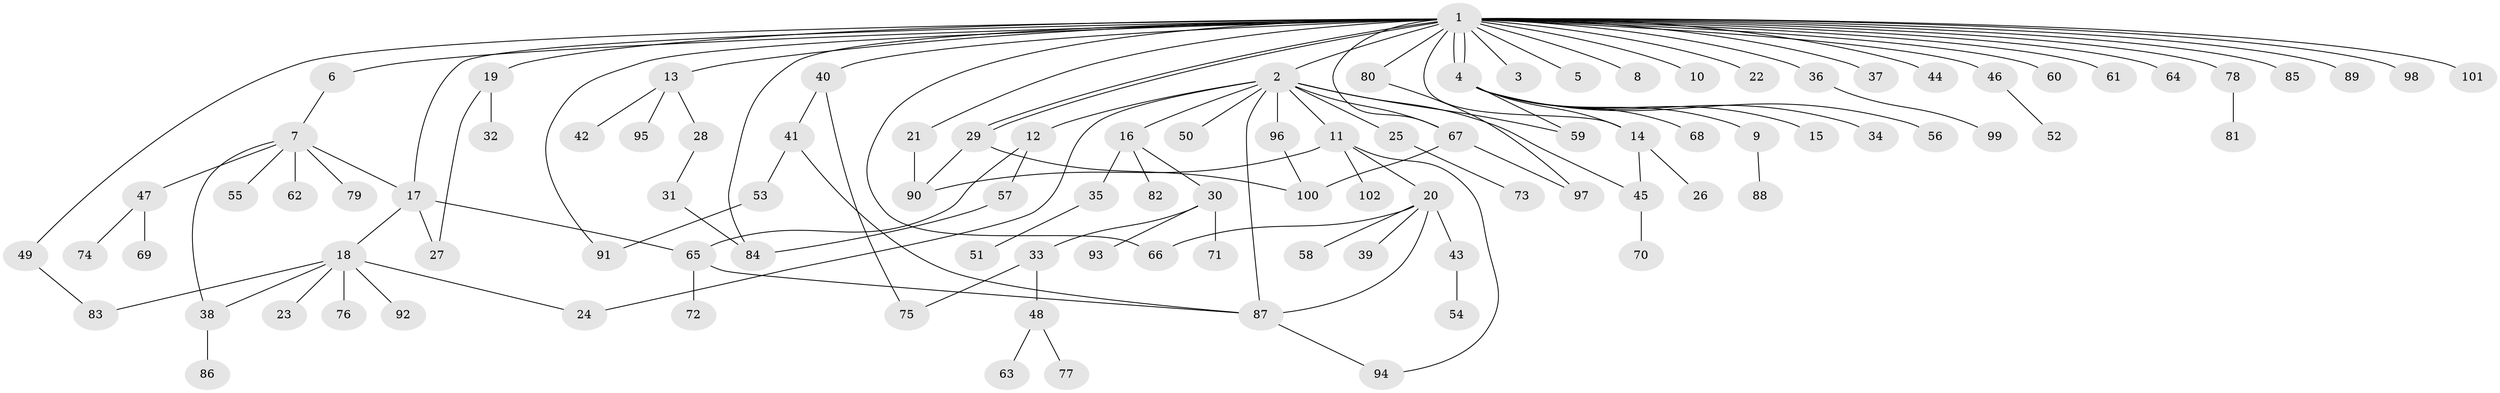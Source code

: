 // Generated by graph-tools (version 1.1) at 2025/11/02/27/25 16:11:11]
// undirected, 102 vertices, 127 edges
graph export_dot {
graph [start="1"]
  node [color=gray90,style=filled];
  1;
  2;
  3;
  4;
  5;
  6;
  7;
  8;
  9;
  10;
  11;
  12;
  13;
  14;
  15;
  16;
  17;
  18;
  19;
  20;
  21;
  22;
  23;
  24;
  25;
  26;
  27;
  28;
  29;
  30;
  31;
  32;
  33;
  34;
  35;
  36;
  37;
  38;
  39;
  40;
  41;
  42;
  43;
  44;
  45;
  46;
  47;
  48;
  49;
  50;
  51;
  52;
  53;
  54;
  55;
  56;
  57;
  58;
  59;
  60;
  61;
  62;
  63;
  64;
  65;
  66;
  67;
  68;
  69;
  70;
  71;
  72;
  73;
  74;
  75;
  76;
  77;
  78;
  79;
  80;
  81;
  82;
  83;
  84;
  85;
  86;
  87;
  88;
  89;
  90;
  91;
  92;
  93;
  94;
  95;
  96;
  97;
  98;
  99;
  100;
  101;
  102;
  1 -- 2;
  1 -- 3;
  1 -- 4;
  1 -- 4;
  1 -- 5;
  1 -- 6;
  1 -- 8;
  1 -- 10;
  1 -- 13;
  1 -- 14;
  1 -- 17;
  1 -- 19;
  1 -- 21;
  1 -- 22;
  1 -- 29;
  1 -- 29;
  1 -- 36;
  1 -- 37;
  1 -- 40;
  1 -- 44;
  1 -- 46;
  1 -- 49;
  1 -- 60;
  1 -- 61;
  1 -- 64;
  1 -- 66;
  1 -- 67;
  1 -- 78;
  1 -- 80;
  1 -- 84;
  1 -- 85;
  1 -- 89;
  1 -- 91;
  1 -- 98;
  1 -- 101;
  2 -- 11;
  2 -- 12;
  2 -- 16;
  2 -- 24;
  2 -- 25;
  2 -- 45;
  2 -- 50;
  2 -- 59;
  2 -- 67;
  2 -- 87;
  2 -- 96;
  4 -- 9;
  4 -- 14;
  4 -- 15;
  4 -- 34;
  4 -- 56;
  4 -- 59;
  4 -- 68;
  6 -- 7;
  7 -- 17;
  7 -- 38;
  7 -- 47;
  7 -- 55;
  7 -- 62;
  7 -- 79;
  9 -- 88;
  11 -- 20;
  11 -- 90;
  11 -- 94;
  11 -- 102;
  12 -- 57;
  12 -- 65;
  13 -- 28;
  13 -- 42;
  13 -- 95;
  14 -- 26;
  14 -- 45;
  16 -- 30;
  16 -- 35;
  16 -- 82;
  17 -- 18;
  17 -- 27;
  17 -- 65;
  18 -- 23;
  18 -- 24;
  18 -- 38;
  18 -- 76;
  18 -- 83;
  18 -- 92;
  19 -- 27;
  19 -- 32;
  20 -- 39;
  20 -- 43;
  20 -- 58;
  20 -- 66;
  20 -- 87;
  21 -- 90;
  25 -- 73;
  28 -- 31;
  29 -- 90;
  29 -- 100;
  30 -- 33;
  30 -- 71;
  30 -- 93;
  31 -- 84;
  33 -- 48;
  33 -- 75;
  35 -- 51;
  36 -- 99;
  38 -- 86;
  40 -- 41;
  40 -- 75;
  41 -- 53;
  41 -- 87;
  43 -- 54;
  45 -- 70;
  46 -- 52;
  47 -- 69;
  47 -- 74;
  48 -- 63;
  48 -- 77;
  49 -- 83;
  53 -- 91;
  57 -- 84;
  65 -- 72;
  65 -- 87;
  67 -- 97;
  67 -- 100;
  78 -- 81;
  80 -- 97;
  87 -- 94;
  96 -- 100;
}
